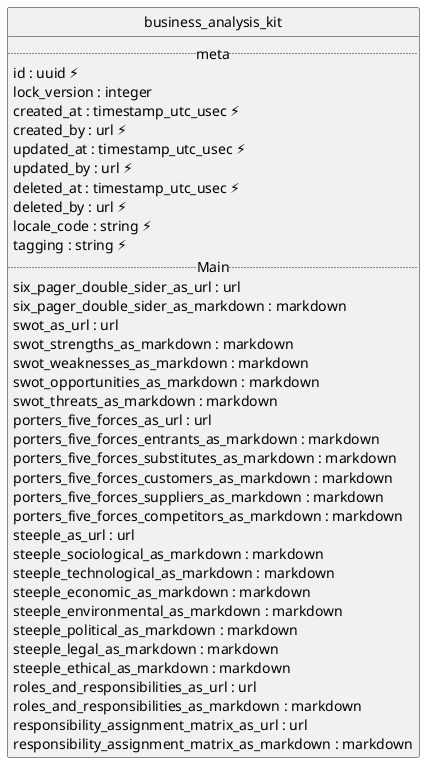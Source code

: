 @startuml uml
skinparam monochrome true
skinparam linetype ortho
hide circle

entity business_analysis_kit {
  .. meta ..
  id : uuid ⚡
  lock_version : integer
  created_at : timestamp_utc_usec ⚡
  created_by : url ⚡
  updated_at : timestamp_utc_usec ⚡
  updated_by : url ⚡
  deleted_at : timestamp_utc_usec ⚡
  deleted_by : url ⚡
  locale_code : string ⚡
  tagging : string ⚡
  .. Main ..
  six_pager_double_sider_as_url : url
  six_pager_double_sider_as_markdown : markdown
  swot_as_url : url
  swot_strengths_as_markdown : markdown
  swot_weaknesses_as_markdown : markdown
  swot_opportunities_as_markdown : markdown
  swot_threats_as_markdown : markdown
  porters_five_forces_as_url : url
  porters_five_forces_entrants_as_markdown : markdown
  porters_five_forces_substitutes_as_markdown : markdown
  porters_five_forces_customers_as_markdown : markdown
  porters_five_forces_suppliers_as_markdown : markdown
  porters_five_forces_competitors_as_markdown : markdown
  steeple_as_url : url
  steeple_sociological_as_markdown : markdown
  steeple_technological_as_markdown : markdown
  steeple_economic_as_markdown : markdown
  steeple_environmental_as_markdown : markdown
  steeple_political_as_markdown : markdown
  steeple_legal_as_markdown : markdown
  steeple_ethical_as_markdown : markdown
  roles_and_responsibilities_as_url : url
  roles_and_responsibilities_as_markdown : markdown
  responsibility_assignment_matrix_as_url : url
  responsibility_assignment_matrix_as_markdown : markdown
}

@enduml
